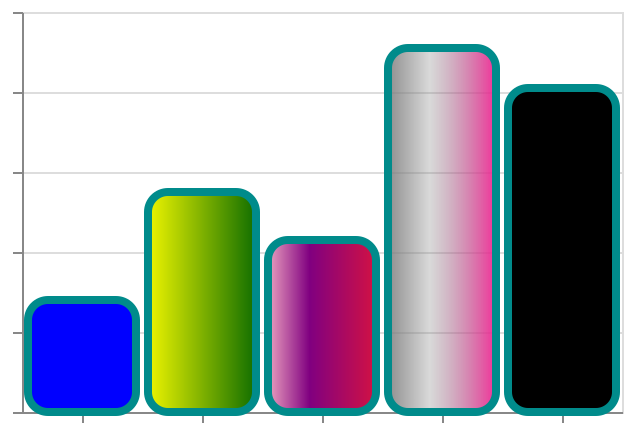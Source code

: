 {
  "$schema": "https://vega.github.io/schema/vega/v5.json",
  "description": "A simple bar chart with embedded data.",
  "background": "white",
  "padding": 5,
  "height": 200,
  "style": "cell",

  "data": [
    {
      "name": "source_0",
      "values": [
        {
          "a": "A",
          "b": 28,
          "fill": "blue"
        },
        {
          "a": "B",
          "b": 55,
          "fill": {
            "gradient": "linear",
            "stops": [
              {
                "offset": 0,
                "color": "yellow"
              },
              {
                "offset": 1,
                "color": "darkgreen"
              }
            ]
          }
        },
        {
          "a": "C",
          "b": 43,
          "fill": {
            "gradient": "linear",
            "stops": [
              {
                "offset": 0,
                "color": "pink"
              },
              {
                "offset": 0.4,
                "color": "purple"
              },
              {
                "offset": 1,
                "color": "crimson"
              }
            ]
          }
        },
        {
          "a": "D",
          "b": 91,
          "fill": {
            "gradient": "linear",
            "stops": [
              {
                "offset": 0,
                "color": "rgb(128, 128, 128)"
              },
              {
                "offset": 0.4,
                "color": "rgba(128, 128, 128, 0.3)"
              },
              {
                "offset": 1,
                "color": "deeppink"
              }
            ]
          }
        },
        {
          "a": "E",
          "b": 81,
          "fill": "black"
        }
      ]
    },
    {
      "name": "data_0",
      "source": "source_0",
      "transform": [
        {
          "type": "stack",
          "groupby": ["a"],
          "field": "b",
          "sort": {"field": [], "order": []},
          "as": ["b_start", "b_end"],
          "offset": "zero"
        },
        {
          "type": "filter",
          "expr": "isValid(datum[\"b\"]) && isFinite(+datum[\"b\"])"
        }
      ]
    }
  ],
  "signals": [
    {"name": "x_step", "value": 60},
    {
      "name": "width",
      "update": "bandspace(domain('x').length, 0.1, 0.05) * x_step"
    }
  ],
  "marks": [
    {
      "name": "marks",
      "type": "rect",
      "style": ["bar"],
      "from": {"data": "data_0"},
      "encode": {
        "update": {
          "fill": {
            "field": "fill"
          },
          "cornerRadius": {"value": 10},
          "stroke": {"value": "darkcyan"},
          "strokeWidth": {"value": 4},
          "ariaRoleDescription": {"value": "bar"},
          "description": {
            "signal": "\"a: \" + (isValid(datum[\"a\"]) ? datum[\"a\"] : \"\"+datum[\"a\"]) + \"; b: \" + (format(datum[\"b\"], \"\"))"
          },
          "x": {"scale": "x", "field": "a"},
          "width": {"signal": "max(0.25, bandwidth('x'))"},
          "y": {"scale": "y", "field": "b_end"},
          "y2": {"scale": "y", "field": "b_start"}
        }
      }
    }
  ],
  "scales": [
    {
      "name": "x",
      "type": "band",
      "domain": {"data": "data_0", "field": "a", "sort": true},
      "range": {"step": {"signal": "x_step"}},
      "paddingInner": 0.1,
      "paddingOuter": 0.05
    },
    {
      "name": "y",
      "type": "linear",
      "domain": {"data": "data_0", "fields": ["b_start", "b_end"]},
      "range": [{"signal": "height"}, 0],
      "nice": true,
      "zero": true
    }
  ],
  "axes": [
    {
      "scale": "y",
      "orient": "left",
      "gridScale": "x",
      "grid": true,
      "tickCount": {"signal": "ceil(height/40)"},
      "domain": false,
      "labels": false,
      "aria": false,
      "maxExtent": 0,
      "minExtent": 0,
      "ticks": false,
      "zindex": 0
    },
    {
      "scale": "x",
      "orient": "bottom",
      "grid": false,
      "labels": false,
      "labelAngle": 0,
      "labelBaseline": "top",
      "zindex": 0
    },
    {
      "scale": "y",
      "orient": "left",
      "grid": false,
      "labels": false,
      "labelOverlap": true,
      "tickCount": {"signal": "ceil(height/40)"},
      "zindex": 0
    }
  ]
}
